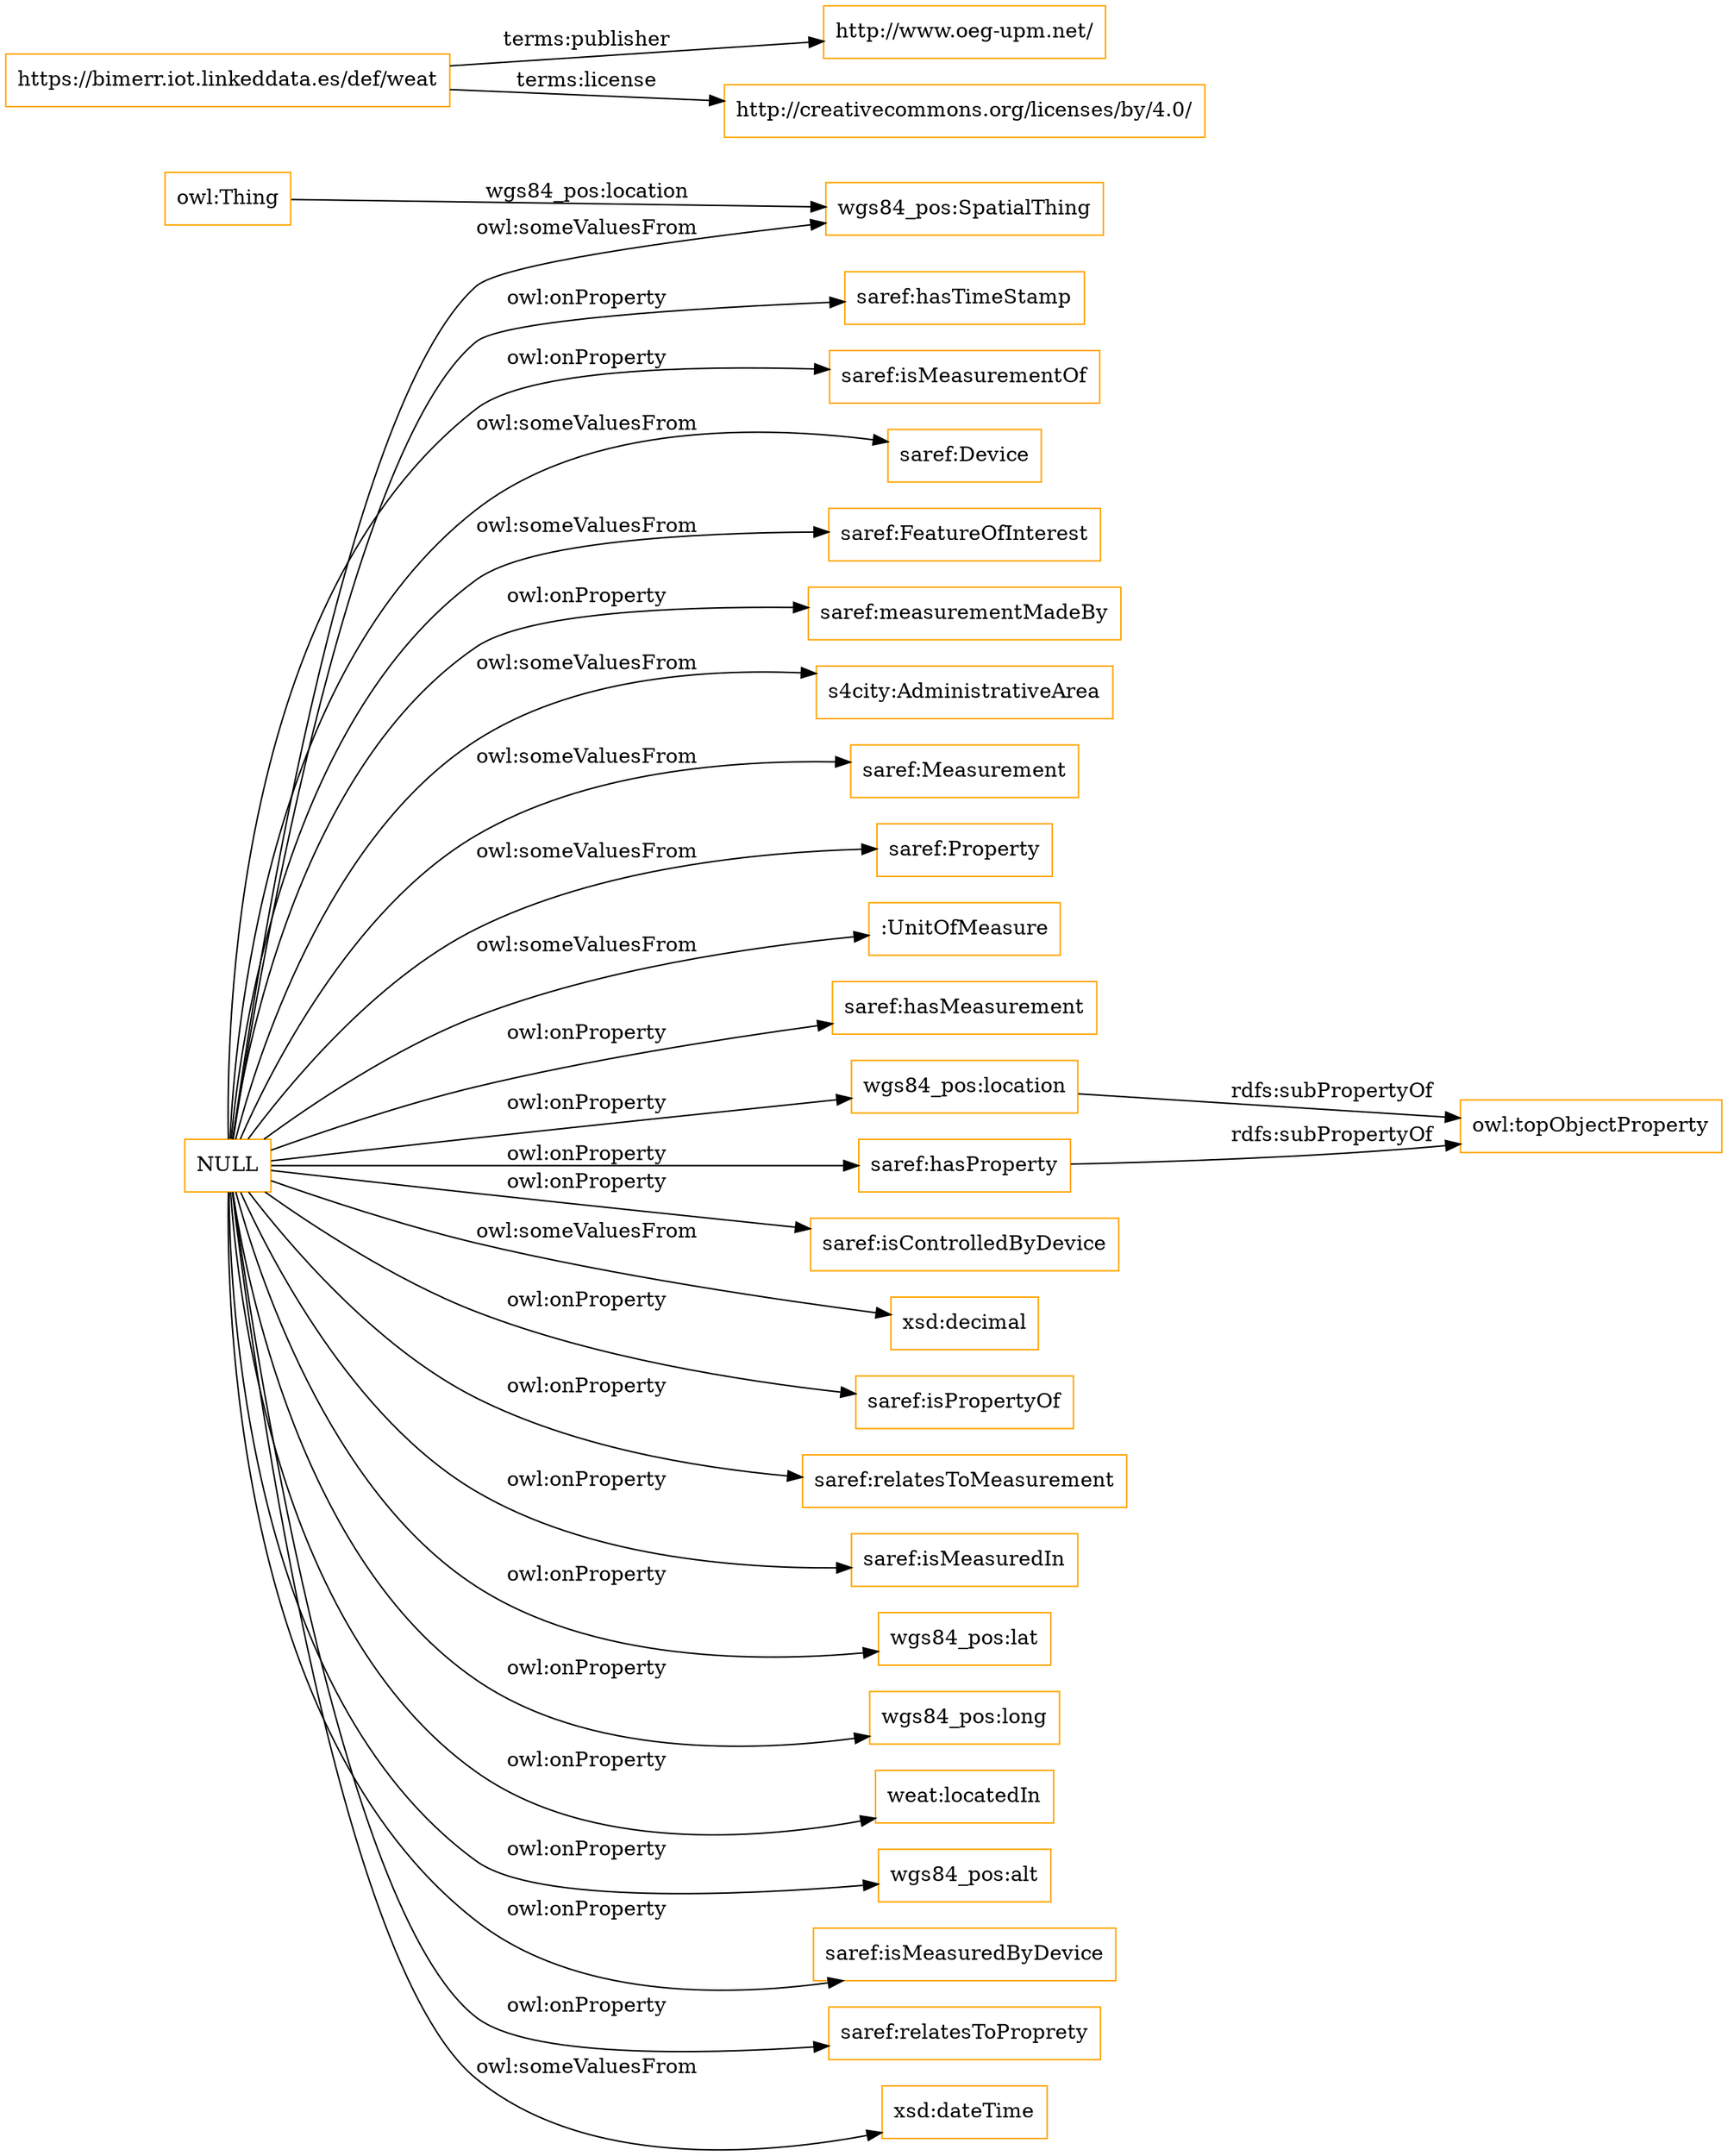 digraph ar2dtool_diagram { 
rankdir=LR;
size="1501"
node [shape = rectangle, color="orange"]; "saref:Device" "saref:FeatureOfInterest" "wgs84_pos:SpatialThing" "s4city:AdministrativeArea" "saref:Measurement" "saref:Property" ":UnitOfMeasure" ; /*classes style*/
	"NULL" -> "saref:hasMeasurement" [ label = "owl:onProperty" ];
	"NULL" -> "wgs84_pos:location" [ label = "owl:onProperty" ];
	"NULL" -> "saref:isControlledByDevice" [ label = "owl:onProperty" ];
	"NULL" -> ":UnitOfMeasure" [ label = "owl:someValuesFrom" ];
	"NULL" -> "saref:Property" [ label = "owl:someValuesFrom" ];
	"NULL" -> "saref:Device" [ label = "owl:someValuesFrom" ];
	"NULL" -> "xsd:decimal" [ label = "owl:someValuesFrom" ];
	"NULL" -> "saref:isPropertyOf" [ label = "owl:onProperty" ];
	"NULL" -> "saref:relatesToMeasurement" [ label = "owl:onProperty" ];
	"NULL" -> "saref:isMeasuredIn" [ label = "owl:onProperty" ];
	"NULL" -> "wgs84_pos:lat" [ label = "owl:onProperty" ];
	"NULL" -> "wgs84_pos:SpatialThing" [ label = "owl:someValuesFrom" ];
	"NULL" -> "wgs84_pos:long" [ label = "owl:onProperty" ];
	"NULL" -> "weat:locatedIn" [ label = "owl:onProperty" ];
	"NULL" -> "wgs84_pos:alt" [ label = "owl:onProperty" ];
	"NULL" -> "saref:isMeasuredByDevice" [ label = "owl:onProperty" ];
	"NULL" -> "saref:relatesToProprety" [ label = "owl:onProperty" ];
	"NULL" -> "xsd:dateTime" [ label = "owl:someValuesFrom" ];
	"NULL" -> "saref:hasProperty" [ label = "owl:onProperty" ];
	"NULL" -> "saref:Measurement" [ label = "owl:someValuesFrom" ];
	"NULL" -> "saref:hasTimeStamp" [ label = "owl:onProperty" ];
	"NULL" -> "saref:isMeasurementOf" [ label = "owl:onProperty" ];
	"NULL" -> "saref:measurementMadeBy" [ label = "owl:onProperty" ];
	"NULL" -> "s4city:AdministrativeArea" [ label = "owl:someValuesFrom" ];
	"NULL" -> "saref:FeatureOfInterest" [ label = "owl:someValuesFrom" ];
	"saref:hasProperty" -> "owl:topObjectProperty" [ label = "rdfs:subPropertyOf" ];
	"wgs84_pos:location" -> "owl:topObjectProperty" [ label = "rdfs:subPropertyOf" ];
	"https://bimerr.iot.linkeddata.es/def/weat" -> "http://www.oeg-upm.net/" [ label = "terms:publisher" ];
	"https://bimerr.iot.linkeddata.es/def/weat" -> "http://creativecommons.org/licenses/by/4.0/" [ label = "terms:license" ];
	"owl:Thing" -> "wgs84_pos:SpatialThing" [ label = "wgs84_pos:location" ];

}
